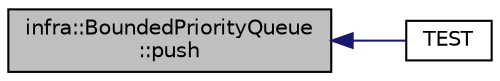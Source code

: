 digraph "infra::BoundedPriorityQueue::push"
{
 // INTERACTIVE_SVG=YES
  edge [fontname="Helvetica",fontsize="10",labelfontname="Helvetica",labelfontsize="10"];
  node [fontname="Helvetica",fontsize="10",shape=record];
  rankdir="LR";
  Node58 [label="infra::BoundedPriorityQueue\l::push",height=0.2,width=0.4,color="black", fillcolor="grey75", style="filled", fontcolor="black"];
  Node58 -> Node59 [dir="back",color="midnightblue",fontsize="10",style="solid",fontname="Helvetica"];
  Node59 [label="TEST",height=0.2,width=0.4,color="black", fillcolor="white", style="filled",URL="$d4/df7/_test_bounded_priority_queue_8cpp.html#a43fa399c208230bd511ddc132d13b8c0"];
}
